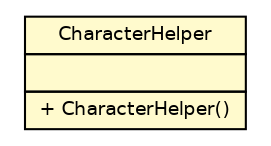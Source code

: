 #!/usr/local/bin/dot
#
# Class diagram 
# Generated by UmlGraph version 4.6 (http://www.spinellis.gr/sw/umlgraph)
#

digraph G {
	edge [fontname="Helvetica",fontsize=10,labelfontname="Helvetica",labelfontsize=10];
	node [fontname="Helvetica",fontsize=10,shape=plaintext];
	// org.wltea.analyzer.core.CharacterHelper
	c2080 [label=<<table border="0" cellborder="1" cellspacing="0" cellpadding="2" port="p" bgcolor="lemonChiffon" href="./CharacterHelper.html">
		<tr><td><table border="0" cellspacing="0" cellpadding="1">
			<tr><td> CharacterHelper </td></tr>
		</table></td></tr>
		<tr><td><table border="0" cellspacing="0" cellpadding="1">
			<tr><td align="left">  </td></tr>
		</table></td></tr>
		<tr><td><table border="0" cellspacing="0" cellpadding="1">
			<tr><td align="left"> + CharacterHelper() </td></tr>
		</table></td></tr>
		</table>>, fontname="Helvetica", fontcolor="black", fontsize=9.0];
}

